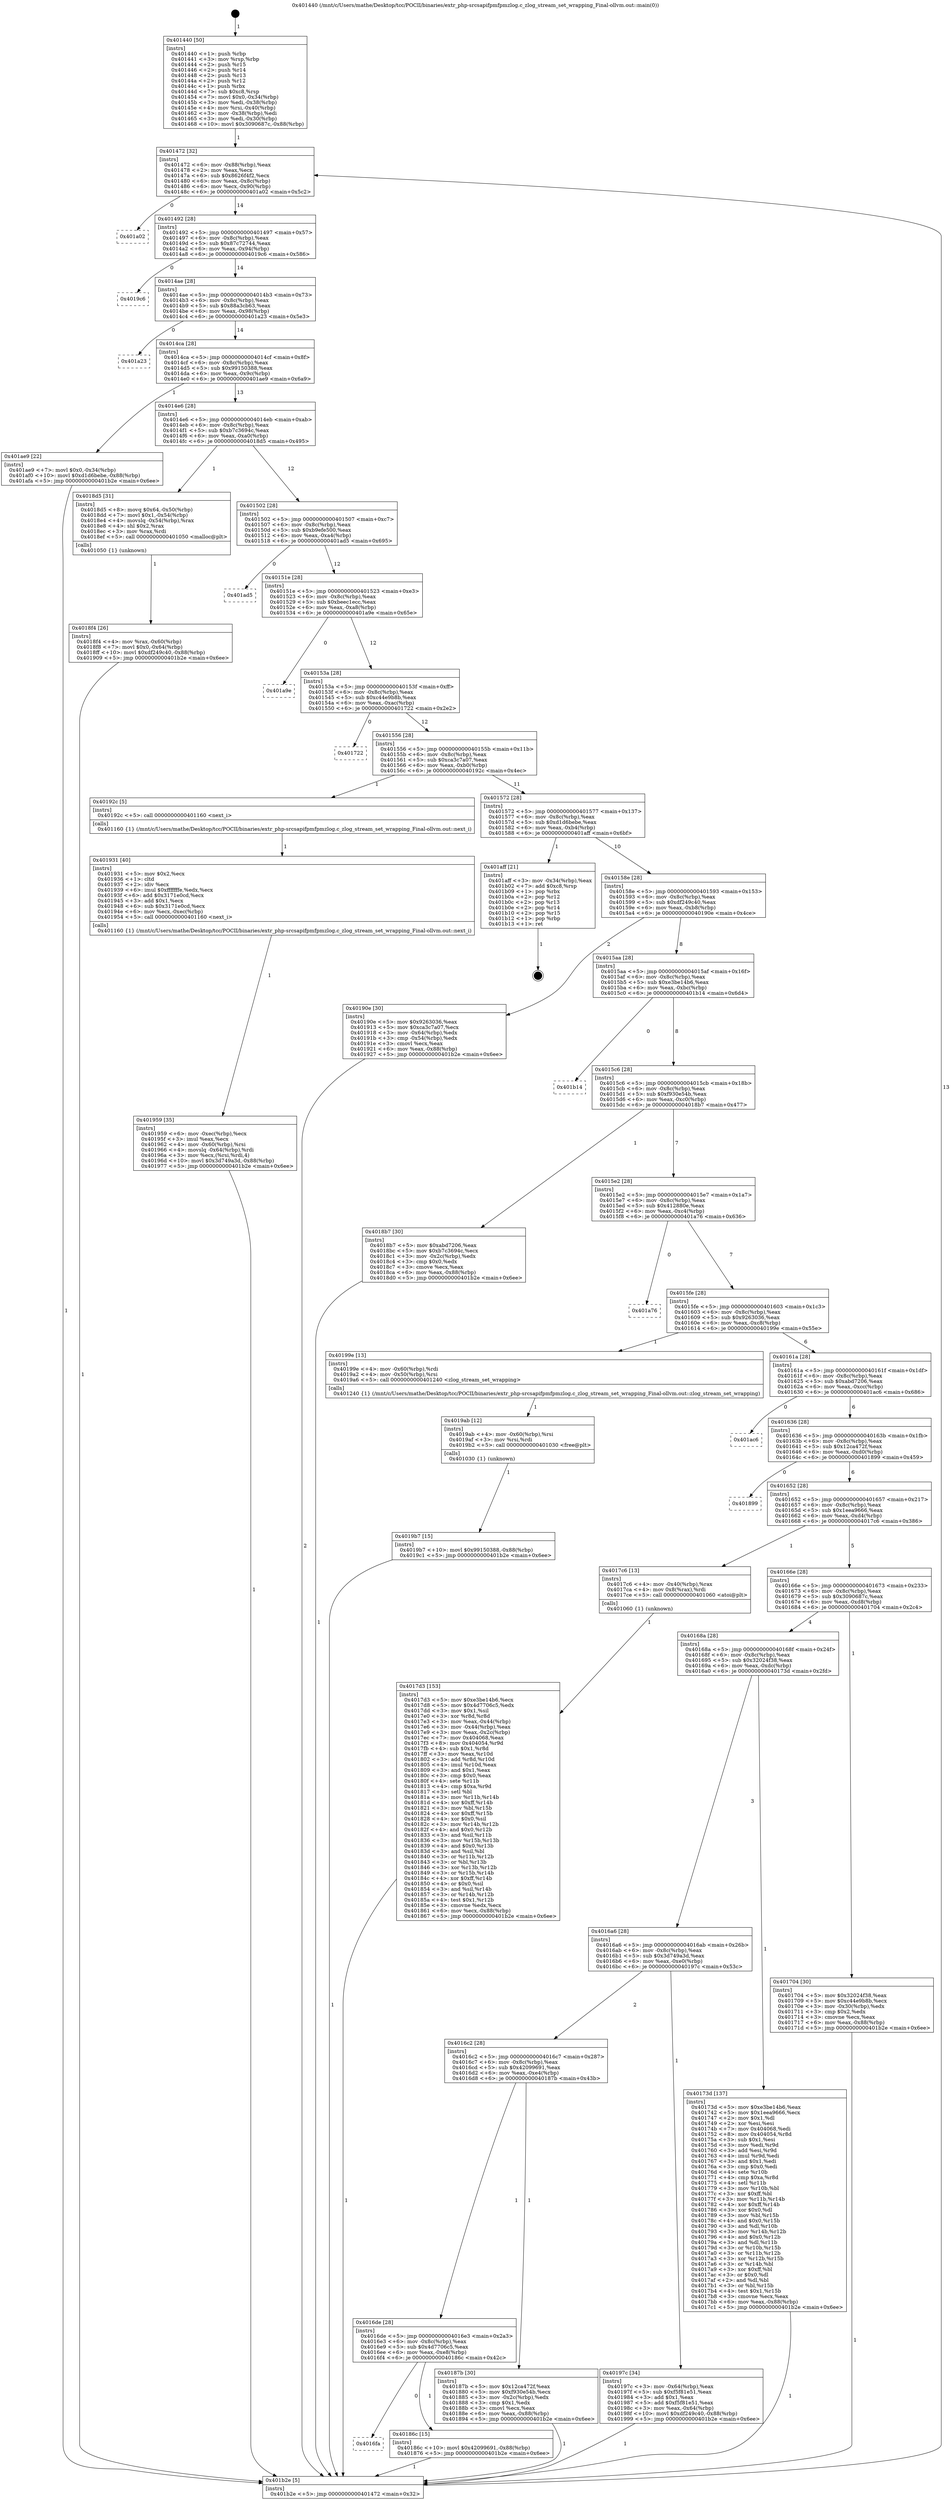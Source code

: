 digraph "0x401440" {
  label = "0x401440 (/mnt/c/Users/mathe/Desktop/tcc/POCII/binaries/extr_php-srcsapifpmfpmzlog.c_zlog_stream_set_wrapping_Final-ollvm.out::main(0))"
  labelloc = "t"
  node[shape=record]

  Entry [label="",width=0.3,height=0.3,shape=circle,fillcolor=black,style=filled]
  "0x401472" [label="{
     0x401472 [32]\l
     | [instrs]\l
     &nbsp;&nbsp;0x401472 \<+6\>: mov -0x88(%rbp),%eax\l
     &nbsp;&nbsp;0x401478 \<+2\>: mov %eax,%ecx\l
     &nbsp;&nbsp;0x40147a \<+6\>: sub $0x8626f4f2,%ecx\l
     &nbsp;&nbsp;0x401480 \<+6\>: mov %eax,-0x8c(%rbp)\l
     &nbsp;&nbsp;0x401486 \<+6\>: mov %ecx,-0x90(%rbp)\l
     &nbsp;&nbsp;0x40148c \<+6\>: je 0000000000401a02 \<main+0x5c2\>\l
  }"]
  "0x401a02" [label="{
     0x401a02\l
  }", style=dashed]
  "0x401492" [label="{
     0x401492 [28]\l
     | [instrs]\l
     &nbsp;&nbsp;0x401492 \<+5\>: jmp 0000000000401497 \<main+0x57\>\l
     &nbsp;&nbsp;0x401497 \<+6\>: mov -0x8c(%rbp),%eax\l
     &nbsp;&nbsp;0x40149d \<+5\>: sub $0x87c72744,%eax\l
     &nbsp;&nbsp;0x4014a2 \<+6\>: mov %eax,-0x94(%rbp)\l
     &nbsp;&nbsp;0x4014a8 \<+6\>: je 00000000004019c6 \<main+0x586\>\l
  }"]
  Exit [label="",width=0.3,height=0.3,shape=circle,fillcolor=black,style=filled,peripheries=2]
  "0x4019c6" [label="{
     0x4019c6\l
  }", style=dashed]
  "0x4014ae" [label="{
     0x4014ae [28]\l
     | [instrs]\l
     &nbsp;&nbsp;0x4014ae \<+5\>: jmp 00000000004014b3 \<main+0x73\>\l
     &nbsp;&nbsp;0x4014b3 \<+6\>: mov -0x8c(%rbp),%eax\l
     &nbsp;&nbsp;0x4014b9 \<+5\>: sub $0x88a3cb63,%eax\l
     &nbsp;&nbsp;0x4014be \<+6\>: mov %eax,-0x98(%rbp)\l
     &nbsp;&nbsp;0x4014c4 \<+6\>: je 0000000000401a23 \<main+0x5e3\>\l
  }"]
  "0x4019b7" [label="{
     0x4019b7 [15]\l
     | [instrs]\l
     &nbsp;&nbsp;0x4019b7 \<+10\>: movl $0x99150388,-0x88(%rbp)\l
     &nbsp;&nbsp;0x4019c1 \<+5\>: jmp 0000000000401b2e \<main+0x6ee\>\l
  }"]
  "0x401a23" [label="{
     0x401a23\l
  }", style=dashed]
  "0x4014ca" [label="{
     0x4014ca [28]\l
     | [instrs]\l
     &nbsp;&nbsp;0x4014ca \<+5\>: jmp 00000000004014cf \<main+0x8f\>\l
     &nbsp;&nbsp;0x4014cf \<+6\>: mov -0x8c(%rbp),%eax\l
     &nbsp;&nbsp;0x4014d5 \<+5\>: sub $0x99150388,%eax\l
     &nbsp;&nbsp;0x4014da \<+6\>: mov %eax,-0x9c(%rbp)\l
     &nbsp;&nbsp;0x4014e0 \<+6\>: je 0000000000401ae9 \<main+0x6a9\>\l
  }"]
  "0x4019ab" [label="{
     0x4019ab [12]\l
     | [instrs]\l
     &nbsp;&nbsp;0x4019ab \<+4\>: mov -0x60(%rbp),%rsi\l
     &nbsp;&nbsp;0x4019af \<+3\>: mov %rsi,%rdi\l
     &nbsp;&nbsp;0x4019b2 \<+5\>: call 0000000000401030 \<free@plt\>\l
     | [calls]\l
     &nbsp;&nbsp;0x401030 \{1\} (unknown)\l
  }"]
  "0x401ae9" [label="{
     0x401ae9 [22]\l
     | [instrs]\l
     &nbsp;&nbsp;0x401ae9 \<+7\>: movl $0x0,-0x34(%rbp)\l
     &nbsp;&nbsp;0x401af0 \<+10\>: movl $0xd1d6bebe,-0x88(%rbp)\l
     &nbsp;&nbsp;0x401afa \<+5\>: jmp 0000000000401b2e \<main+0x6ee\>\l
  }"]
  "0x4014e6" [label="{
     0x4014e6 [28]\l
     | [instrs]\l
     &nbsp;&nbsp;0x4014e6 \<+5\>: jmp 00000000004014eb \<main+0xab\>\l
     &nbsp;&nbsp;0x4014eb \<+6\>: mov -0x8c(%rbp),%eax\l
     &nbsp;&nbsp;0x4014f1 \<+5\>: sub $0xb7c3694c,%eax\l
     &nbsp;&nbsp;0x4014f6 \<+6\>: mov %eax,-0xa0(%rbp)\l
     &nbsp;&nbsp;0x4014fc \<+6\>: je 00000000004018d5 \<main+0x495\>\l
  }"]
  "0x401959" [label="{
     0x401959 [35]\l
     | [instrs]\l
     &nbsp;&nbsp;0x401959 \<+6\>: mov -0xec(%rbp),%ecx\l
     &nbsp;&nbsp;0x40195f \<+3\>: imul %eax,%ecx\l
     &nbsp;&nbsp;0x401962 \<+4\>: mov -0x60(%rbp),%rsi\l
     &nbsp;&nbsp;0x401966 \<+4\>: movslq -0x64(%rbp),%rdi\l
     &nbsp;&nbsp;0x40196a \<+3\>: mov %ecx,(%rsi,%rdi,4)\l
     &nbsp;&nbsp;0x40196d \<+10\>: movl $0x3d749a3d,-0x88(%rbp)\l
     &nbsp;&nbsp;0x401977 \<+5\>: jmp 0000000000401b2e \<main+0x6ee\>\l
  }"]
  "0x4018d5" [label="{
     0x4018d5 [31]\l
     | [instrs]\l
     &nbsp;&nbsp;0x4018d5 \<+8\>: movq $0x64,-0x50(%rbp)\l
     &nbsp;&nbsp;0x4018dd \<+7\>: movl $0x1,-0x54(%rbp)\l
     &nbsp;&nbsp;0x4018e4 \<+4\>: movslq -0x54(%rbp),%rax\l
     &nbsp;&nbsp;0x4018e8 \<+4\>: shl $0x2,%rax\l
     &nbsp;&nbsp;0x4018ec \<+3\>: mov %rax,%rdi\l
     &nbsp;&nbsp;0x4018ef \<+5\>: call 0000000000401050 \<malloc@plt\>\l
     | [calls]\l
     &nbsp;&nbsp;0x401050 \{1\} (unknown)\l
  }"]
  "0x401502" [label="{
     0x401502 [28]\l
     | [instrs]\l
     &nbsp;&nbsp;0x401502 \<+5\>: jmp 0000000000401507 \<main+0xc7\>\l
     &nbsp;&nbsp;0x401507 \<+6\>: mov -0x8c(%rbp),%eax\l
     &nbsp;&nbsp;0x40150d \<+5\>: sub $0xb9efe500,%eax\l
     &nbsp;&nbsp;0x401512 \<+6\>: mov %eax,-0xa4(%rbp)\l
     &nbsp;&nbsp;0x401518 \<+6\>: je 0000000000401ad5 \<main+0x695\>\l
  }"]
  "0x401931" [label="{
     0x401931 [40]\l
     | [instrs]\l
     &nbsp;&nbsp;0x401931 \<+5\>: mov $0x2,%ecx\l
     &nbsp;&nbsp;0x401936 \<+1\>: cltd\l
     &nbsp;&nbsp;0x401937 \<+2\>: idiv %ecx\l
     &nbsp;&nbsp;0x401939 \<+6\>: imul $0xfffffffe,%edx,%ecx\l
     &nbsp;&nbsp;0x40193f \<+6\>: add $0x3171e0cd,%ecx\l
     &nbsp;&nbsp;0x401945 \<+3\>: add $0x1,%ecx\l
     &nbsp;&nbsp;0x401948 \<+6\>: sub $0x3171e0cd,%ecx\l
     &nbsp;&nbsp;0x40194e \<+6\>: mov %ecx,-0xec(%rbp)\l
     &nbsp;&nbsp;0x401954 \<+5\>: call 0000000000401160 \<next_i\>\l
     | [calls]\l
     &nbsp;&nbsp;0x401160 \{1\} (/mnt/c/Users/mathe/Desktop/tcc/POCII/binaries/extr_php-srcsapifpmfpmzlog.c_zlog_stream_set_wrapping_Final-ollvm.out::next_i)\l
  }"]
  "0x401ad5" [label="{
     0x401ad5\l
  }", style=dashed]
  "0x40151e" [label="{
     0x40151e [28]\l
     | [instrs]\l
     &nbsp;&nbsp;0x40151e \<+5\>: jmp 0000000000401523 \<main+0xe3\>\l
     &nbsp;&nbsp;0x401523 \<+6\>: mov -0x8c(%rbp),%eax\l
     &nbsp;&nbsp;0x401529 \<+5\>: sub $0xbeec1ecc,%eax\l
     &nbsp;&nbsp;0x40152e \<+6\>: mov %eax,-0xa8(%rbp)\l
     &nbsp;&nbsp;0x401534 \<+6\>: je 0000000000401a9e \<main+0x65e\>\l
  }"]
  "0x4018f4" [label="{
     0x4018f4 [26]\l
     | [instrs]\l
     &nbsp;&nbsp;0x4018f4 \<+4\>: mov %rax,-0x60(%rbp)\l
     &nbsp;&nbsp;0x4018f8 \<+7\>: movl $0x0,-0x64(%rbp)\l
     &nbsp;&nbsp;0x4018ff \<+10\>: movl $0xdf249c40,-0x88(%rbp)\l
     &nbsp;&nbsp;0x401909 \<+5\>: jmp 0000000000401b2e \<main+0x6ee\>\l
  }"]
  "0x401a9e" [label="{
     0x401a9e\l
  }", style=dashed]
  "0x40153a" [label="{
     0x40153a [28]\l
     | [instrs]\l
     &nbsp;&nbsp;0x40153a \<+5\>: jmp 000000000040153f \<main+0xff\>\l
     &nbsp;&nbsp;0x40153f \<+6\>: mov -0x8c(%rbp),%eax\l
     &nbsp;&nbsp;0x401545 \<+5\>: sub $0xc44e9b8b,%eax\l
     &nbsp;&nbsp;0x40154a \<+6\>: mov %eax,-0xac(%rbp)\l
     &nbsp;&nbsp;0x401550 \<+6\>: je 0000000000401722 \<main+0x2e2\>\l
  }"]
  "0x4016fa" [label="{
     0x4016fa\l
  }", style=dashed]
  "0x401722" [label="{
     0x401722\l
  }", style=dashed]
  "0x401556" [label="{
     0x401556 [28]\l
     | [instrs]\l
     &nbsp;&nbsp;0x401556 \<+5\>: jmp 000000000040155b \<main+0x11b\>\l
     &nbsp;&nbsp;0x40155b \<+6\>: mov -0x8c(%rbp),%eax\l
     &nbsp;&nbsp;0x401561 \<+5\>: sub $0xca3c7a07,%eax\l
     &nbsp;&nbsp;0x401566 \<+6\>: mov %eax,-0xb0(%rbp)\l
     &nbsp;&nbsp;0x40156c \<+6\>: je 000000000040192c \<main+0x4ec\>\l
  }"]
  "0x40186c" [label="{
     0x40186c [15]\l
     | [instrs]\l
     &nbsp;&nbsp;0x40186c \<+10\>: movl $0x42099691,-0x88(%rbp)\l
     &nbsp;&nbsp;0x401876 \<+5\>: jmp 0000000000401b2e \<main+0x6ee\>\l
  }"]
  "0x40192c" [label="{
     0x40192c [5]\l
     | [instrs]\l
     &nbsp;&nbsp;0x40192c \<+5\>: call 0000000000401160 \<next_i\>\l
     | [calls]\l
     &nbsp;&nbsp;0x401160 \{1\} (/mnt/c/Users/mathe/Desktop/tcc/POCII/binaries/extr_php-srcsapifpmfpmzlog.c_zlog_stream_set_wrapping_Final-ollvm.out::next_i)\l
  }"]
  "0x401572" [label="{
     0x401572 [28]\l
     | [instrs]\l
     &nbsp;&nbsp;0x401572 \<+5\>: jmp 0000000000401577 \<main+0x137\>\l
     &nbsp;&nbsp;0x401577 \<+6\>: mov -0x8c(%rbp),%eax\l
     &nbsp;&nbsp;0x40157d \<+5\>: sub $0xd1d6bebe,%eax\l
     &nbsp;&nbsp;0x401582 \<+6\>: mov %eax,-0xb4(%rbp)\l
     &nbsp;&nbsp;0x401588 \<+6\>: je 0000000000401aff \<main+0x6bf\>\l
  }"]
  "0x4016de" [label="{
     0x4016de [28]\l
     | [instrs]\l
     &nbsp;&nbsp;0x4016de \<+5\>: jmp 00000000004016e3 \<main+0x2a3\>\l
     &nbsp;&nbsp;0x4016e3 \<+6\>: mov -0x8c(%rbp),%eax\l
     &nbsp;&nbsp;0x4016e9 \<+5\>: sub $0x4d7706c5,%eax\l
     &nbsp;&nbsp;0x4016ee \<+6\>: mov %eax,-0xe8(%rbp)\l
     &nbsp;&nbsp;0x4016f4 \<+6\>: je 000000000040186c \<main+0x42c\>\l
  }"]
  "0x401aff" [label="{
     0x401aff [21]\l
     | [instrs]\l
     &nbsp;&nbsp;0x401aff \<+3\>: mov -0x34(%rbp),%eax\l
     &nbsp;&nbsp;0x401b02 \<+7\>: add $0xc8,%rsp\l
     &nbsp;&nbsp;0x401b09 \<+1\>: pop %rbx\l
     &nbsp;&nbsp;0x401b0a \<+2\>: pop %r12\l
     &nbsp;&nbsp;0x401b0c \<+2\>: pop %r13\l
     &nbsp;&nbsp;0x401b0e \<+2\>: pop %r14\l
     &nbsp;&nbsp;0x401b10 \<+2\>: pop %r15\l
     &nbsp;&nbsp;0x401b12 \<+1\>: pop %rbp\l
     &nbsp;&nbsp;0x401b13 \<+1\>: ret\l
  }"]
  "0x40158e" [label="{
     0x40158e [28]\l
     | [instrs]\l
     &nbsp;&nbsp;0x40158e \<+5\>: jmp 0000000000401593 \<main+0x153\>\l
     &nbsp;&nbsp;0x401593 \<+6\>: mov -0x8c(%rbp),%eax\l
     &nbsp;&nbsp;0x401599 \<+5\>: sub $0xdf249c40,%eax\l
     &nbsp;&nbsp;0x40159e \<+6\>: mov %eax,-0xb8(%rbp)\l
     &nbsp;&nbsp;0x4015a4 \<+6\>: je 000000000040190e \<main+0x4ce\>\l
  }"]
  "0x40187b" [label="{
     0x40187b [30]\l
     | [instrs]\l
     &nbsp;&nbsp;0x40187b \<+5\>: mov $0x12ca472f,%eax\l
     &nbsp;&nbsp;0x401880 \<+5\>: mov $0xf930e54b,%ecx\l
     &nbsp;&nbsp;0x401885 \<+3\>: mov -0x2c(%rbp),%edx\l
     &nbsp;&nbsp;0x401888 \<+3\>: cmp $0x1,%edx\l
     &nbsp;&nbsp;0x40188b \<+3\>: cmovl %ecx,%eax\l
     &nbsp;&nbsp;0x40188e \<+6\>: mov %eax,-0x88(%rbp)\l
     &nbsp;&nbsp;0x401894 \<+5\>: jmp 0000000000401b2e \<main+0x6ee\>\l
  }"]
  "0x40190e" [label="{
     0x40190e [30]\l
     | [instrs]\l
     &nbsp;&nbsp;0x40190e \<+5\>: mov $0x9263036,%eax\l
     &nbsp;&nbsp;0x401913 \<+5\>: mov $0xca3c7a07,%ecx\l
     &nbsp;&nbsp;0x401918 \<+3\>: mov -0x64(%rbp),%edx\l
     &nbsp;&nbsp;0x40191b \<+3\>: cmp -0x54(%rbp),%edx\l
     &nbsp;&nbsp;0x40191e \<+3\>: cmovl %ecx,%eax\l
     &nbsp;&nbsp;0x401921 \<+6\>: mov %eax,-0x88(%rbp)\l
     &nbsp;&nbsp;0x401927 \<+5\>: jmp 0000000000401b2e \<main+0x6ee\>\l
  }"]
  "0x4015aa" [label="{
     0x4015aa [28]\l
     | [instrs]\l
     &nbsp;&nbsp;0x4015aa \<+5\>: jmp 00000000004015af \<main+0x16f\>\l
     &nbsp;&nbsp;0x4015af \<+6\>: mov -0x8c(%rbp),%eax\l
     &nbsp;&nbsp;0x4015b5 \<+5\>: sub $0xe3be14b6,%eax\l
     &nbsp;&nbsp;0x4015ba \<+6\>: mov %eax,-0xbc(%rbp)\l
     &nbsp;&nbsp;0x4015c0 \<+6\>: je 0000000000401b14 \<main+0x6d4\>\l
  }"]
  "0x4016c2" [label="{
     0x4016c2 [28]\l
     | [instrs]\l
     &nbsp;&nbsp;0x4016c2 \<+5\>: jmp 00000000004016c7 \<main+0x287\>\l
     &nbsp;&nbsp;0x4016c7 \<+6\>: mov -0x8c(%rbp),%eax\l
     &nbsp;&nbsp;0x4016cd \<+5\>: sub $0x42099691,%eax\l
     &nbsp;&nbsp;0x4016d2 \<+6\>: mov %eax,-0xe4(%rbp)\l
     &nbsp;&nbsp;0x4016d8 \<+6\>: je 000000000040187b \<main+0x43b\>\l
  }"]
  "0x401b14" [label="{
     0x401b14\l
  }", style=dashed]
  "0x4015c6" [label="{
     0x4015c6 [28]\l
     | [instrs]\l
     &nbsp;&nbsp;0x4015c6 \<+5\>: jmp 00000000004015cb \<main+0x18b\>\l
     &nbsp;&nbsp;0x4015cb \<+6\>: mov -0x8c(%rbp),%eax\l
     &nbsp;&nbsp;0x4015d1 \<+5\>: sub $0xf930e54b,%eax\l
     &nbsp;&nbsp;0x4015d6 \<+6\>: mov %eax,-0xc0(%rbp)\l
     &nbsp;&nbsp;0x4015dc \<+6\>: je 00000000004018b7 \<main+0x477\>\l
  }"]
  "0x40197c" [label="{
     0x40197c [34]\l
     | [instrs]\l
     &nbsp;&nbsp;0x40197c \<+3\>: mov -0x64(%rbp),%eax\l
     &nbsp;&nbsp;0x40197f \<+5\>: sub $0xf5f81e51,%eax\l
     &nbsp;&nbsp;0x401984 \<+3\>: add $0x1,%eax\l
     &nbsp;&nbsp;0x401987 \<+5\>: add $0xf5f81e51,%eax\l
     &nbsp;&nbsp;0x40198c \<+3\>: mov %eax,-0x64(%rbp)\l
     &nbsp;&nbsp;0x40198f \<+10\>: movl $0xdf249c40,-0x88(%rbp)\l
     &nbsp;&nbsp;0x401999 \<+5\>: jmp 0000000000401b2e \<main+0x6ee\>\l
  }"]
  "0x4018b7" [label="{
     0x4018b7 [30]\l
     | [instrs]\l
     &nbsp;&nbsp;0x4018b7 \<+5\>: mov $0xabd7206,%eax\l
     &nbsp;&nbsp;0x4018bc \<+5\>: mov $0xb7c3694c,%ecx\l
     &nbsp;&nbsp;0x4018c1 \<+3\>: mov -0x2c(%rbp),%edx\l
     &nbsp;&nbsp;0x4018c4 \<+3\>: cmp $0x0,%edx\l
     &nbsp;&nbsp;0x4018c7 \<+3\>: cmove %ecx,%eax\l
     &nbsp;&nbsp;0x4018ca \<+6\>: mov %eax,-0x88(%rbp)\l
     &nbsp;&nbsp;0x4018d0 \<+5\>: jmp 0000000000401b2e \<main+0x6ee\>\l
  }"]
  "0x4015e2" [label="{
     0x4015e2 [28]\l
     | [instrs]\l
     &nbsp;&nbsp;0x4015e2 \<+5\>: jmp 00000000004015e7 \<main+0x1a7\>\l
     &nbsp;&nbsp;0x4015e7 \<+6\>: mov -0x8c(%rbp),%eax\l
     &nbsp;&nbsp;0x4015ed \<+5\>: sub $0x412880e,%eax\l
     &nbsp;&nbsp;0x4015f2 \<+6\>: mov %eax,-0xc4(%rbp)\l
     &nbsp;&nbsp;0x4015f8 \<+6\>: je 0000000000401a76 \<main+0x636\>\l
  }"]
  "0x4017d3" [label="{
     0x4017d3 [153]\l
     | [instrs]\l
     &nbsp;&nbsp;0x4017d3 \<+5\>: mov $0xe3be14b6,%ecx\l
     &nbsp;&nbsp;0x4017d8 \<+5\>: mov $0x4d7706c5,%edx\l
     &nbsp;&nbsp;0x4017dd \<+3\>: mov $0x1,%sil\l
     &nbsp;&nbsp;0x4017e0 \<+3\>: xor %r8d,%r8d\l
     &nbsp;&nbsp;0x4017e3 \<+3\>: mov %eax,-0x44(%rbp)\l
     &nbsp;&nbsp;0x4017e6 \<+3\>: mov -0x44(%rbp),%eax\l
     &nbsp;&nbsp;0x4017e9 \<+3\>: mov %eax,-0x2c(%rbp)\l
     &nbsp;&nbsp;0x4017ec \<+7\>: mov 0x404068,%eax\l
     &nbsp;&nbsp;0x4017f3 \<+8\>: mov 0x404054,%r9d\l
     &nbsp;&nbsp;0x4017fb \<+4\>: sub $0x1,%r8d\l
     &nbsp;&nbsp;0x4017ff \<+3\>: mov %eax,%r10d\l
     &nbsp;&nbsp;0x401802 \<+3\>: add %r8d,%r10d\l
     &nbsp;&nbsp;0x401805 \<+4\>: imul %r10d,%eax\l
     &nbsp;&nbsp;0x401809 \<+3\>: and $0x1,%eax\l
     &nbsp;&nbsp;0x40180c \<+3\>: cmp $0x0,%eax\l
     &nbsp;&nbsp;0x40180f \<+4\>: sete %r11b\l
     &nbsp;&nbsp;0x401813 \<+4\>: cmp $0xa,%r9d\l
     &nbsp;&nbsp;0x401817 \<+3\>: setl %bl\l
     &nbsp;&nbsp;0x40181a \<+3\>: mov %r11b,%r14b\l
     &nbsp;&nbsp;0x40181d \<+4\>: xor $0xff,%r14b\l
     &nbsp;&nbsp;0x401821 \<+3\>: mov %bl,%r15b\l
     &nbsp;&nbsp;0x401824 \<+4\>: xor $0xff,%r15b\l
     &nbsp;&nbsp;0x401828 \<+4\>: xor $0x0,%sil\l
     &nbsp;&nbsp;0x40182c \<+3\>: mov %r14b,%r12b\l
     &nbsp;&nbsp;0x40182f \<+4\>: and $0x0,%r12b\l
     &nbsp;&nbsp;0x401833 \<+3\>: and %sil,%r11b\l
     &nbsp;&nbsp;0x401836 \<+3\>: mov %r15b,%r13b\l
     &nbsp;&nbsp;0x401839 \<+4\>: and $0x0,%r13b\l
     &nbsp;&nbsp;0x40183d \<+3\>: and %sil,%bl\l
     &nbsp;&nbsp;0x401840 \<+3\>: or %r11b,%r12b\l
     &nbsp;&nbsp;0x401843 \<+3\>: or %bl,%r13b\l
     &nbsp;&nbsp;0x401846 \<+3\>: xor %r13b,%r12b\l
     &nbsp;&nbsp;0x401849 \<+3\>: or %r15b,%r14b\l
     &nbsp;&nbsp;0x40184c \<+4\>: xor $0xff,%r14b\l
     &nbsp;&nbsp;0x401850 \<+4\>: or $0x0,%sil\l
     &nbsp;&nbsp;0x401854 \<+3\>: and %sil,%r14b\l
     &nbsp;&nbsp;0x401857 \<+3\>: or %r14b,%r12b\l
     &nbsp;&nbsp;0x40185a \<+4\>: test $0x1,%r12b\l
     &nbsp;&nbsp;0x40185e \<+3\>: cmovne %edx,%ecx\l
     &nbsp;&nbsp;0x401861 \<+6\>: mov %ecx,-0x88(%rbp)\l
     &nbsp;&nbsp;0x401867 \<+5\>: jmp 0000000000401b2e \<main+0x6ee\>\l
  }"]
  "0x401a76" [label="{
     0x401a76\l
  }", style=dashed]
  "0x4015fe" [label="{
     0x4015fe [28]\l
     | [instrs]\l
     &nbsp;&nbsp;0x4015fe \<+5\>: jmp 0000000000401603 \<main+0x1c3\>\l
     &nbsp;&nbsp;0x401603 \<+6\>: mov -0x8c(%rbp),%eax\l
     &nbsp;&nbsp;0x401609 \<+5\>: sub $0x9263036,%eax\l
     &nbsp;&nbsp;0x40160e \<+6\>: mov %eax,-0xc8(%rbp)\l
     &nbsp;&nbsp;0x401614 \<+6\>: je 000000000040199e \<main+0x55e\>\l
  }"]
  "0x4016a6" [label="{
     0x4016a6 [28]\l
     | [instrs]\l
     &nbsp;&nbsp;0x4016a6 \<+5\>: jmp 00000000004016ab \<main+0x26b\>\l
     &nbsp;&nbsp;0x4016ab \<+6\>: mov -0x8c(%rbp),%eax\l
     &nbsp;&nbsp;0x4016b1 \<+5\>: sub $0x3d749a3d,%eax\l
     &nbsp;&nbsp;0x4016b6 \<+6\>: mov %eax,-0xe0(%rbp)\l
     &nbsp;&nbsp;0x4016bc \<+6\>: je 000000000040197c \<main+0x53c\>\l
  }"]
  "0x40199e" [label="{
     0x40199e [13]\l
     | [instrs]\l
     &nbsp;&nbsp;0x40199e \<+4\>: mov -0x60(%rbp),%rdi\l
     &nbsp;&nbsp;0x4019a2 \<+4\>: mov -0x50(%rbp),%rsi\l
     &nbsp;&nbsp;0x4019a6 \<+5\>: call 0000000000401240 \<zlog_stream_set_wrapping\>\l
     | [calls]\l
     &nbsp;&nbsp;0x401240 \{1\} (/mnt/c/Users/mathe/Desktop/tcc/POCII/binaries/extr_php-srcsapifpmfpmzlog.c_zlog_stream_set_wrapping_Final-ollvm.out::zlog_stream_set_wrapping)\l
  }"]
  "0x40161a" [label="{
     0x40161a [28]\l
     | [instrs]\l
     &nbsp;&nbsp;0x40161a \<+5\>: jmp 000000000040161f \<main+0x1df\>\l
     &nbsp;&nbsp;0x40161f \<+6\>: mov -0x8c(%rbp),%eax\l
     &nbsp;&nbsp;0x401625 \<+5\>: sub $0xabd7206,%eax\l
     &nbsp;&nbsp;0x40162a \<+6\>: mov %eax,-0xcc(%rbp)\l
     &nbsp;&nbsp;0x401630 \<+6\>: je 0000000000401ac6 \<main+0x686\>\l
  }"]
  "0x40173d" [label="{
     0x40173d [137]\l
     | [instrs]\l
     &nbsp;&nbsp;0x40173d \<+5\>: mov $0xe3be14b6,%eax\l
     &nbsp;&nbsp;0x401742 \<+5\>: mov $0x1eea9666,%ecx\l
     &nbsp;&nbsp;0x401747 \<+2\>: mov $0x1,%dl\l
     &nbsp;&nbsp;0x401749 \<+2\>: xor %esi,%esi\l
     &nbsp;&nbsp;0x40174b \<+7\>: mov 0x404068,%edi\l
     &nbsp;&nbsp;0x401752 \<+8\>: mov 0x404054,%r8d\l
     &nbsp;&nbsp;0x40175a \<+3\>: sub $0x1,%esi\l
     &nbsp;&nbsp;0x40175d \<+3\>: mov %edi,%r9d\l
     &nbsp;&nbsp;0x401760 \<+3\>: add %esi,%r9d\l
     &nbsp;&nbsp;0x401763 \<+4\>: imul %r9d,%edi\l
     &nbsp;&nbsp;0x401767 \<+3\>: and $0x1,%edi\l
     &nbsp;&nbsp;0x40176a \<+3\>: cmp $0x0,%edi\l
     &nbsp;&nbsp;0x40176d \<+4\>: sete %r10b\l
     &nbsp;&nbsp;0x401771 \<+4\>: cmp $0xa,%r8d\l
     &nbsp;&nbsp;0x401775 \<+4\>: setl %r11b\l
     &nbsp;&nbsp;0x401779 \<+3\>: mov %r10b,%bl\l
     &nbsp;&nbsp;0x40177c \<+3\>: xor $0xff,%bl\l
     &nbsp;&nbsp;0x40177f \<+3\>: mov %r11b,%r14b\l
     &nbsp;&nbsp;0x401782 \<+4\>: xor $0xff,%r14b\l
     &nbsp;&nbsp;0x401786 \<+3\>: xor $0x0,%dl\l
     &nbsp;&nbsp;0x401789 \<+3\>: mov %bl,%r15b\l
     &nbsp;&nbsp;0x40178c \<+4\>: and $0x0,%r15b\l
     &nbsp;&nbsp;0x401790 \<+3\>: and %dl,%r10b\l
     &nbsp;&nbsp;0x401793 \<+3\>: mov %r14b,%r12b\l
     &nbsp;&nbsp;0x401796 \<+4\>: and $0x0,%r12b\l
     &nbsp;&nbsp;0x40179a \<+3\>: and %dl,%r11b\l
     &nbsp;&nbsp;0x40179d \<+3\>: or %r10b,%r15b\l
     &nbsp;&nbsp;0x4017a0 \<+3\>: or %r11b,%r12b\l
     &nbsp;&nbsp;0x4017a3 \<+3\>: xor %r12b,%r15b\l
     &nbsp;&nbsp;0x4017a6 \<+3\>: or %r14b,%bl\l
     &nbsp;&nbsp;0x4017a9 \<+3\>: xor $0xff,%bl\l
     &nbsp;&nbsp;0x4017ac \<+3\>: or $0x0,%dl\l
     &nbsp;&nbsp;0x4017af \<+2\>: and %dl,%bl\l
     &nbsp;&nbsp;0x4017b1 \<+3\>: or %bl,%r15b\l
     &nbsp;&nbsp;0x4017b4 \<+4\>: test $0x1,%r15b\l
     &nbsp;&nbsp;0x4017b8 \<+3\>: cmovne %ecx,%eax\l
     &nbsp;&nbsp;0x4017bb \<+6\>: mov %eax,-0x88(%rbp)\l
     &nbsp;&nbsp;0x4017c1 \<+5\>: jmp 0000000000401b2e \<main+0x6ee\>\l
  }"]
  "0x401ac6" [label="{
     0x401ac6\l
  }", style=dashed]
  "0x401636" [label="{
     0x401636 [28]\l
     | [instrs]\l
     &nbsp;&nbsp;0x401636 \<+5\>: jmp 000000000040163b \<main+0x1fb\>\l
     &nbsp;&nbsp;0x40163b \<+6\>: mov -0x8c(%rbp),%eax\l
     &nbsp;&nbsp;0x401641 \<+5\>: sub $0x12ca472f,%eax\l
     &nbsp;&nbsp;0x401646 \<+6\>: mov %eax,-0xd0(%rbp)\l
     &nbsp;&nbsp;0x40164c \<+6\>: je 0000000000401899 \<main+0x459\>\l
  }"]
  "0x401440" [label="{
     0x401440 [50]\l
     | [instrs]\l
     &nbsp;&nbsp;0x401440 \<+1\>: push %rbp\l
     &nbsp;&nbsp;0x401441 \<+3\>: mov %rsp,%rbp\l
     &nbsp;&nbsp;0x401444 \<+2\>: push %r15\l
     &nbsp;&nbsp;0x401446 \<+2\>: push %r14\l
     &nbsp;&nbsp;0x401448 \<+2\>: push %r13\l
     &nbsp;&nbsp;0x40144a \<+2\>: push %r12\l
     &nbsp;&nbsp;0x40144c \<+1\>: push %rbx\l
     &nbsp;&nbsp;0x40144d \<+7\>: sub $0xc8,%rsp\l
     &nbsp;&nbsp;0x401454 \<+7\>: movl $0x0,-0x34(%rbp)\l
     &nbsp;&nbsp;0x40145b \<+3\>: mov %edi,-0x38(%rbp)\l
     &nbsp;&nbsp;0x40145e \<+4\>: mov %rsi,-0x40(%rbp)\l
     &nbsp;&nbsp;0x401462 \<+3\>: mov -0x38(%rbp),%edi\l
     &nbsp;&nbsp;0x401465 \<+3\>: mov %edi,-0x30(%rbp)\l
     &nbsp;&nbsp;0x401468 \<+10\>: movl $0x3090687c,-0x88(%rbp)\l
  }"]
  "0x401899" [label="{
     0x401899\l
  }", style=dashed]
  "0x401652" [label="{
     0x401652 [28]\l
     | [instrs]\l
     &nbsp;&nbsp;0x401652 \<+5\>: jmp 0000000000401657 \<main+0x217\>\l
     &nbsp;&nbsp;0x401657 \<+6\>: mov -0x8c(%rbp),%eax\l
     &nbsp;&nbsp;0x40165d \<+5\>: sub $0x1eea9666,%eax\l
     &nbsp;&nbsp;0x401662 \<+6\>: mov %eax,-0xd4(%rbp)\l
     &nbsp;&nbsp;0x401668 \<+6\>: je 00000000004017c6 \<main+0x386\>\l
  }"]
  "0x401b2e" [label="{
     0x401b2e [5]\l
     | [instrs]\l
     &nbsp;&nbsp;0x401b2e \<+5\>: jmp 0000000000401472 \<main+0x32\>\l
  }"]
  "0x4017c6" [label="{
     0x4017c6 [13]\l
     | [instrs]\l
     &nbsp;&nbsp;0x4017c6 \<+4\>: mov -0x40(%rbp),%rax\l
     &nbsp;&nbsp;0x4017ca \<+4\>: mov 0x8(%rax),%rdi\l
     &nbsp;&nbsp;0x4017ce \<+5\>: call 0000000000401060 \<atoi@plt\>\l
     | [calls]\l
     &nbsp;&nbsp;0x401060 \{1\} (unknown)\l
  }"]
  "0x40166e" [label="{
     0x40166e [28]\l
     | [instrs]\l
     &nbsp;&nbsp;0x40166e \<+5\>: jmp 0000000000401673 \<main+0x233\>\l
     &nbsp;&nbsp;0x401673 \<+6\>: mov -0x8c(%rbp),%eax\l
     &nbsp;&nbsp;0x401679 \<+5\>: sub $0x3090687c,%eax\l
     &nbsp;&nbsp;0x40167e \<+6\>: mov %eax,-0xd8(%rbp)\l
     &nbsp;&nbsp;0x401684 \<+6\>: je 0000000000401704 \<main+0x2c4\>\l
  }"]
  "0x40168a" [label="{
     0x40168a [28]\l
     | [instrs]\l
     &nbsp;&nbsp;0x40168a \<+5\>: jmp 000000000040168f \<main+0x24f\>\l
     &nbsp;&nbsp;0x40168f \<+6\>: mov -0x8c(%rbp),%eax\l
     &nbsp;&nbsp;0x401695 \<+5\>: sub $0x32024f38,%eax\l
     &nbsp;&nbsp;0x40169a \<+6\>: mov %eax,-0xdc(%rbp)\l
     &nbsp;&nbsp;0x4016a0 \<+6\>: je 000000000040173d \<main+0x2fd\>\l
  }"]
  "0x401704" [label="{
     0x401704 [30]\l
     | [instrs]\l
     &nbsp;&nbsp;0x401704 \<+5\>: mov $0x32024f38,%eax\l
     &nbsp;&nbsp;0x401709 \<+5\>: mov $0xc44e9b8b,%ecx\l
     &nbsp;&nbsp;0x40170e \<+3\>: mov -0x30(%rbp),%edx\l
     &nbsp;&nbsp;0x401711 \<+3\>: cmp $0x2,%edx\l
     &nbsp;&nbsp;0x401714 \<+3\>: cmovne %ecx,%eax\l
     &nbsp;&nbsp;0x401717 \<+6\>: mov %eax,-0x88(%rbp)\l
     &nbsp;&nbsp;0x40171d \<+5\>: jmp 0000000000401b2e \<main+0x6ee\>\l
  }"]
  Entry -> "0x401440" [label=" 1"]
  "0x401472" -> "0x401a02" [label=" 0"]
  "0x401472" -> "0x401492" [label=" 14"]
  "0x401aff" -> Exit [label=" 1"]
  "0x401492" -> "0x4019c6" [label=" 0"]
  "0x401492" -> "0x4014ae" [label=" 14"]
  "0x401ae9" -> "0x401b2e" [label=" 1"]
  "0x4014ae" -> "0x401a23" [label=" 0"]
  "0x4014ae" -> "0x4014ca" [label=" 14"]
  "0x4019b7" -> "0x401b2e" [label=" 1"]
  "0x4014ca" -> "0x401ae9" [label=" 1"]
  "0x4014ca" -> "0x4014e6" [label=" 13"]
  "0x4019ab" -> "0x4019b7" [label=" 1"]
  "0x4014e6" -> "0x4018d5" [label=" 1"]
  "0x4014e6" -> "0x401502" [label=" 12"]
  "0x40199e" -> "0x4019ab" [label=" 1"]
  "0x401502" -> "0x401ad5" [label=" 0"]
  "0x401502" -> "0x40151e" [label=" 12"]
  "0x40197c" -> "0x401b2e" [label=" 1"]
  "0x40151e" -> "0x401a9e" [label=" 0"]
  "0x40151e" -> "0x40153a" [label=" 12"]
  "0x401959" -> "0x401b2e" [label=" 1"]
  "0x40153a" -> "0x401722" [label=" 0"]
  "0x40153a" -> "0x401556" [label=" 12"]
  "0x401931" -> "0x401959" [label=" 1"]
  "0x401556" -> "0x40192c" [label=" 1"]
  "0x401556" -> "0x401572" [label=" 11"]
  "0x40192c" -> "0x401931" [label=" 1"]
  "0x401572" -> "0x401aff" [label=" 1"]
  "0x401572" -> "0x40158e" [label=" 10"]
  "0x4018f4" -> "0x401b2e" [label=" 1"]
  "0x40158e" -> "0x40190e" [label=" 2"]
  "0x40158e" -> "0x4015aa" [label=" 8"]
  "0x4018d5" -> "0x4018f4" [label=" 1"]
  "0x4015aa" -> "0x401b14" [label=" 0"]
  "0x4015aa" -> "0x4015c6" [label=" 8"]
  "0x40187b" -> "0x401b2e" [label=" 1"]
  "0x4015c6" -> "0x4018b7" [label=" 1"]
  "0x4015c6" -> "0x4015e2" [label=" 7"]
  "0x40186c" -> "0x401b2e" [label=" 1"]
  "0x4015e2" -> "0x401a76" [label=" 0"]
  "0x4015e2" -> "0x4015fe" [label=" 7"]
  "0x4016de" -> "0x40186c" [label=" 1"]
  "0x4015fe" -> "0x40199e" [label=" 1"]
  "0x4015fe" -> "0x40161a" [label=" 6"]
  "0x40190e" -> "0x401b2e" [label=" 2"]
  "0x40161a" -> "0x401ac6" [label=" 0"]
  "0x40161a" -> "0x401636" [label=" 6"]
  "0x4016c2" -> "0x4016de" [label=" 1"]
  "0x401636" -> "0x401899" [label=" 0"]
  "0x401636" -> "0x401652" [label=" 6"]
  "0x4018b7" -> "0x401b2e" [label=" 1"]
  "0x401652" -> "0x4017c6" [label=" 1"]
  "0x401652" -> "0x40166e" [label=" 5"]
  "0x4016a6" -> "0x4016c2" [label=" 2"]
  "0x40166e" -> "0x401704" [label=" 1"]
  "0x40166e" -> "0x40168a" [label=" 4"]
  "0x401704" -> "0x401b2e" [label=" 1"]
  "0x401440" -> "0x401472" [label=" 1"]
  "0x401b2e" -> "0x401472" [label=" 13"]
  "0x4016c2" -> "0x40187b" [label=" 1"]
  "0x40168a" -> "0x40173d" [label=" 1"]
  "0x40168a" -> "0x4016a6" [label=" 3"]
  "0x40173d" -> "0x401b2e" [label=" 1"]
  "0x4017c6" -> "0x4017d3" [label=" 1"]
  "0x4017d3" -> "0x401b2e" [label=" 1"]
  "0x4016de" -> "0x4016fa" [label=" 0"]
  "0x4016a6" -> "0x40197c" [label=" 1"]
}
